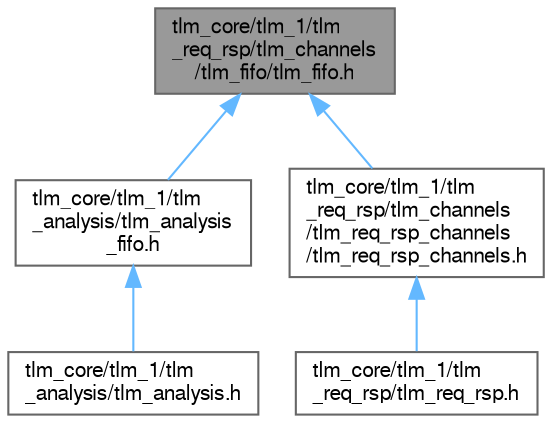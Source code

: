 digraph "tlm_core/tlm_1/tlm_req_rsp/tlm_channels/tlm_fifo/tlm_fifo.h"
{
 // LATEX_PDF_SIZE
  bgcolor="transparent";
  edge [fontname=FreeSans,fontsize=10,labelfontname=FreeSans,labelfontsize=10];
  node [fontname=FreeSans,fontsize=10,shape=box,height=0.2,width=0.4];
  Node1 [id="Node000001",label="tlm_core/tlm_1/tlm\l_req_rsp/tlm_channels\l/tlm_fifo/tlm_fifo.h",height=0.2,width=0.4,color="gray40", fillcolor="grey60", style="filled", fontcolor="black",tooltip=" "];
  Node1 -> Node2 [id="edge1_Node000001_Node000002",dir="back",color="steelblue1",style="solid",tooltip=" "];
  Node2 [id="Node000002",label="tlm_core/tlm_1/tlm\l_analysis/tlm_analysis\l_fifo.h",height=0.2,width=0.4,color="grey40", fillcolor="white", style="filled",URL="$a00116.html",tooltip=" "];
  Node2 -> Node3 [id="edge2_Node000002_Node000003",dir="back",color="steelblue1",style="solid",tooltip=" "];
  Node3 [id="Node000003",label="tlm_core/tlm_1/tlm\l_analysis/tlm_analysis.h",height=0.2,width=0.4,color="grey40", fillcolor="white", style="filled",URL="$a00107.html",tooltip=" "];
  Node1 -> Node4 [id="edge3_Node000001_Node000004",dir="back",color="steelblue1",style="solid",tooltip=" "];
  Node4 [id="Node000004",label="tlm_core/tlm_1/tlm\l_req_rsp/tlm_channels\l/tlm_req_rsp_channels\l/tlm_req_rsp_channels.h",height=0.2,width=0.4,color="grey40", fillcolor="white", style="filled",URL="$a00089.html",tooltip=" "];
  Node4 -> Node5 [id="edge4_Node000004_Node000005",dir="back",color="steelblue1",style="solid",tooltip=" "];
  Node5 [id="Node000005",label="tlm_core/tlm_1/tlm\l_req_rsp/tlm_req_rsp.h",height=0.2,width=0.4,color="grey40", fillcolor="white", style="filled",URL="$a00059.html",tooltip=" "];
}
